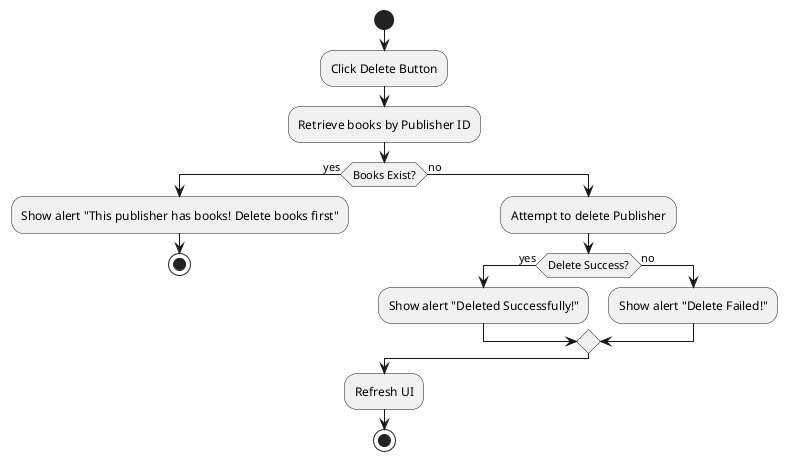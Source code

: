 @startuml
start

:Click Delete Button;
:Retrieve books by Publisher ID;
if (Books Exist?) then (yes)
  :Show alert "This publisher has books! Delete books first";
  stop
else (no)
  :Attempt to delete Publisher;
  if (Delete Success?) then (yes)
    :Show alert "Deleted Successfully!";
  else (no)
    :Show alert "Delete Failed!";
  endif
endif

:Refresh UI;
stop

@enduml
